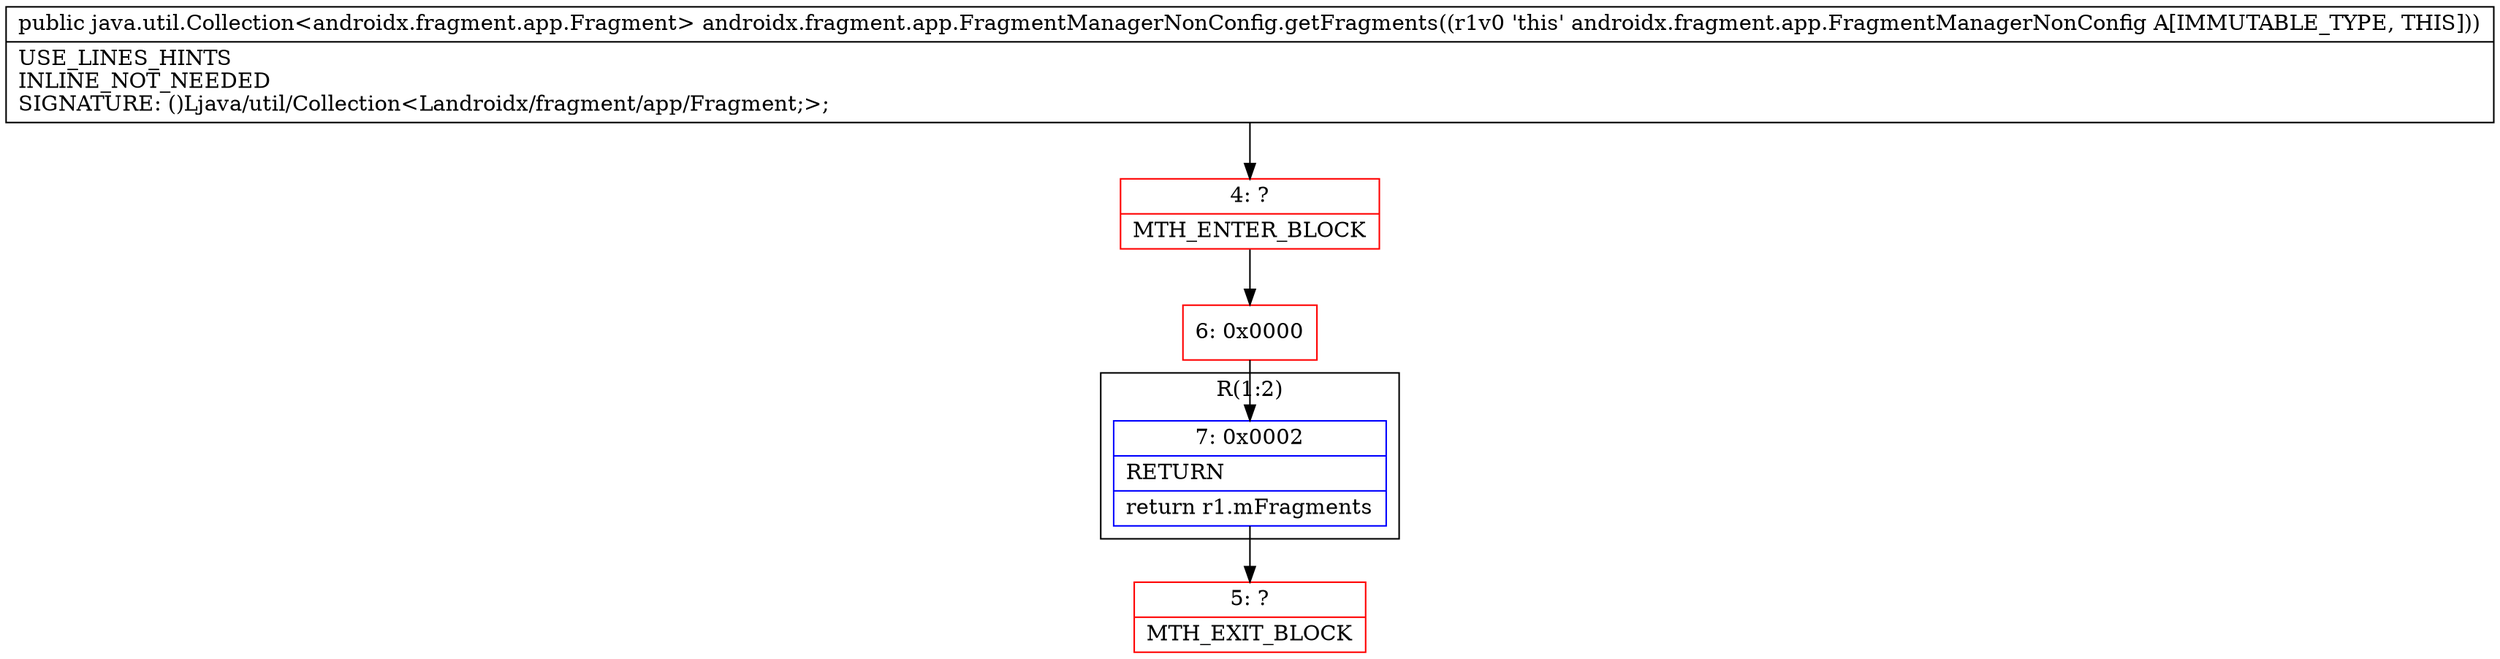 digraph "CFG forandroidx.fragment.app.FragmentManagerNonConfig.getFragments()Ljava\/util\/Collection;" {
subgraph cluster_Region_64813308 {
label = "R(1:2)";
node [shape=record,color=blue];
Node_7 [shape=record,label="{7\:\ 0x0002|RETURN\l|return r1.mFragments\l}"];
}
Node_4 [shape=record,color=red,label="{4\:\ ?|MTH_ENTER_BLOCK\l}"];
Node_6 [shape=record,color=red,label="{6\:\ 0x0000}"];
Node_5 [shape=record,color=red,label="{5\:\ ?|MTH_EXIT_BLOCK\l}"];
MethodNode[shape=record,label="{public java.util.Collection\<androidx.fragment.app.Fragment\> androidx.fragment.app.FragmentManagerNonConfig.getFragments((r1v0 'this' androidx.fragment.app.FragmentManagerNonConfig A[IMMUTABLE_TYPE, THIS]))  | USE_LINES_HINTS\lINLINE_NOT_NEEDED\lSIGNATURE: ()Ljava\/util\/Collection\<Landroidx\/fragment\/app\/Fragment;\>;\l}"];
MethodNode -> Node_4;Node_7 -> Node_5;
Node_4 -> Node_6;
Node_6 -> Node_7;
}

